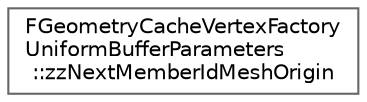 digraph "Graphical Class Hierarchy"
{
 // INTERACTIVE_SVG=YES
 // LATEX_PDF_SIZE
  bgcolor="transparent";
  edge [fontname=Helvetica,fontsize=10,labelfontname=Helvetica,labelfontsize=10];
  node [fontname=Helvetica,fontsize=10,shape=box,height=0.2,width=0.4];
  rankdir="LR";
  Node0 [id="Node000000",label="FGeometryCacheVertexFactory\lUniformBufferParameters\l::zzNextMemberIdMeshOrigin",height=0.2,width=0.4,color="grey40", fillcolor="white", style="filled",URL="$d9/d22/structFGeometryCacheVertexFactoryUniformBufferParameters_1_1zzNextMemberIdMeshOrigin.html",tooltip=" "];
}
